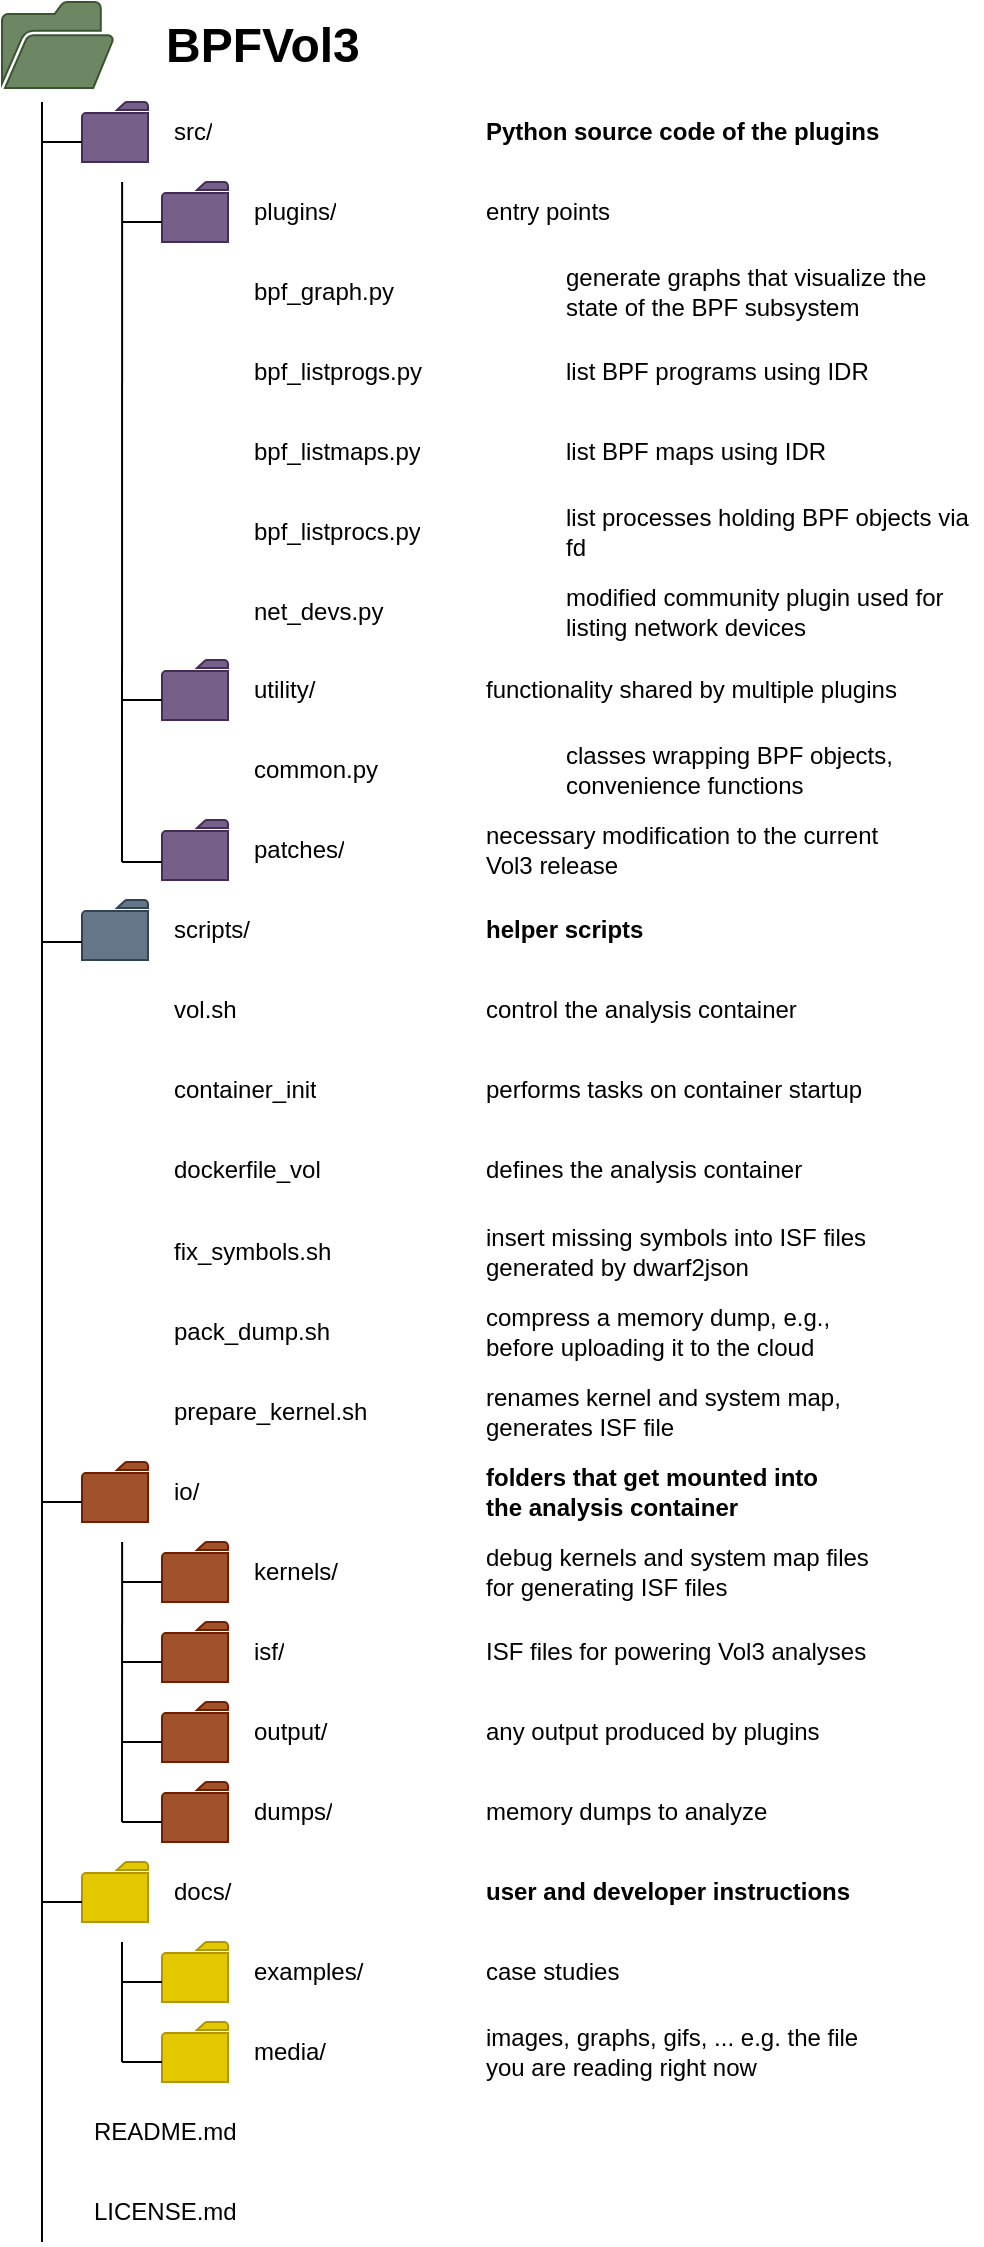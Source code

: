 <mxfile version="21.0.4" type="device"><diagram name="plugin_release_tree" id="cfnKTO3OuvASbIi6d3it"><mxGraphModel dx="572" dy="557" grid="1" gridSize="10" guides="1" tooltips="1" connect="1" arrows="1" fold="1" page="1" pageScale="1" pageWidth="850" pageHeight="1100" math="0" shadow="0"><root><mxCell id="0"/><mxCell id="1" parent="0"/><mxCell id="OVMbeGkQ-LDwa4RJ-QY3-3" value="" style="sketch=0;pointerEvents=1;shadow=0;dashed=0;html=1;labelPosition=center;verticalLabelPosition=bottom;verticalAlign=top;outlineConnect=0;align=center;shape=mxgraph.office.concepts.folder;fillColor=#76608a;fontColor=#ffffff;strokeColor=#432D57;" vertex="1" parent="1"><mxGeometry x="160" y="250" width="33" height="30" as="geometry"/></mxCell><mxCell id="OVMbeGkQ-LDwa4RJ-QY3-5" value="" style="sketch=0;pointerEvents=1;shadow=0;dashed=0;html=1;strokeColor=#432D57;fillColor=#76608a;labelPosition=center;verticalLabelPosition=bottom;verticalAlign=top;outlineConnect=0;align=center;shape=mxgraph.office.concepts.folder;fontColor=#ffffff;" vertex="1" parent="1"><mxGeometry x="200" y="290" width="33" height="30" as="geometry"/></mxCell><mxCell id="OVMbeGkQ-LDwa4RJ-QY3-7" value="0" style="sketch=0;pointerEvents=1;shadow=0;dashed=0;html=1;strokeColor=#432D57;fillColor=#76608a;labelPosition=center;verticalLabelPosition=bottom;verticalAlign=top;outlineConnect=0;align=center;shape=mxgraph.office.concepts.folder;fontColor=#ffffff;" vertex="1" parent="1"><mxGeometry x="200" y="529" width="33" height="30" as="geometry"/></mxCell><mxCell id="OVMbeGkQ-LDwa4RJ-QY3-9" value="bpf_graph.py" style="text;strokeColor=none;fillColor=none;align=left;verticalAlign=middle;spacingLeft=4;spacingRight=4;overflow=hidden;points=[[0,0.5],[1,0.5]];portConstraint=eastwest;rotatable=0;whiteSpace=wrap;html=1;" vertex="1" parent="1"><mxGeometry x="240" y="330" width="137" height="30" as="geometry"/></mxCell><mxCell id="OVMbeGkQ-LDwa4RJ-QY3-10" value="bpf_listprogs.py" style="text;strokeColor=none;fillColor=none;align=left;verticalAlign=middle;spacingLeft=4;spacingRight=4;overflow=hidden;points=[[0,0.5],[1,0.5]];portConstraint=eastwest;rotatable=0;whiteSpace=wrap;html=1;" vertex="1" parent="1"><mxGeometry x="240" y="370" width="137" height="30" as="geometry"/></mxCell><mxCell id="OVMbeGkQ-LDwa4RJ-QY3-11" value="bpf_listmaps.py" style="text;strokeColor=none;fillColor=none;align=left;verticalAlign=middle;spacingLeft=4;spacingRight=4;overflow=hidden;points=[[0,0.5],[1,0.5]];portConstraint=eastwest;rotatable=0;whiteSpace=wrap;html=1;" vertex="1" parent="1"><mxGeometry x="240" y="410" width="137" height="30" as="geometry"/></mxCell><mxCell id="OVMbeGkQ-LDwa4RJ-QY3-12" value="bpf_listprocs.py" style="text;strokeColor=none;fillColor=none;align=left;verticalAlign=middle;spacingLeft=4;spacingRight=4;overflow=hidden;points=[[0,0.5],[1,0.5]];portConstraint=eastwest;rotatable=0;whiteSpace=wrap;html=1;" vertex="1" parent="1"><mxGeometry x="240" y="450" width="137" height="30" as="geometry"/></mxCell><mxCell id="OVMbeGkQ-LDwa4RJ-QY3-13" value="common.py" style="text;strokeColor=none;fillColor=none;align=left;verticalAlign=middle;spacingLeft=4;spacingRight=4;overflow=hidden;points=[[0,0.5],[1,0.5]];portConstraint=eastwest;rotatable=0;whiteSpace=wrap;html=1;" vertex="1" parent="1"><mxGeometry x="240" y="569" width="137" height="30" as="geometry"/></mxCell><mxCell id="OVMbeGkQ-LDwa4RJ-QY3-17" value="" style="sketch=0;pointerEvents=1;shadow=0;dashed=0;html=1;strokeColor=#314354;fillColor=#647687;labelPosition=center;verticalLabelPosition=bottom;verticalAlign=top;outlineConnect=0;align=center;shape=mxgraph.office.concepts.folder;fontColor=#ffffff;" vertex="1" parent="1"><mxGeometry x="160" y="649" width="33" height="30" as="geometry"/></mxCell><mxCell id="OVMbeGkQ-LDwa4RJ-QY3-19" value="src/" style="text;strokeColor=none;fillColor=none;align=left;verticalAlign=middle;spacingLeft=4;spacingRight=4;overflow=hidden;points=[[0,0.5],[1,0.5]];portConstraint=eastwest;rotatable=0;whiteSpace=wrap;html=1;" vertex="1" parent="1"><mxGeometry x="200" y="250" width="80" height="30" as="geometry"/></mxCell><mxCell id="OVMbeGkQ-LDwa4RJ-QY3-20" value="plugins/" style="text;strokeColor=none;fillColor=none;align=left;verticalAlign=middle;spacingLeft=4;spacingRight=4;overflow=hidden;points=[[0,0.5],[1,0.5]];portConstraint=eastwest;rotatable=0;whiteSpace=wrap;html=1;" vertex="1" parent="1"><mxGeometry x="240" y="290" width="80" height="30" as="geometry"/></mxCell><mxCell id="OVMbeGkQ-LDwa4RJ-QY3-21" value="scripts/" style="text;strokeColor=none;fillColor=none;align=left;verticalAlign=middle;spacingLeft=4;spacingRight=4;overflow=hidden;points=[[0,0.5],[1,0.5]];portConstraint=eastwest;rotatable=0;whiteSpace=wrap;html=1;" vertex="1" parent="1"><mxGeometry x="200" y="649" width="80" height="30" as="geometry"/></mxCell><mxCell id="OVMbeGkQ-LDwa4RJ-QY3-22" value="utility/" style="text;strokeColor=none;fillColor=none;align=left;verticalAlign=middle;spacingLeft=4;spacingRight=4;overflow=hidden;points=[[0,0.5],[1,0.5]];portConstraint=eastwest;rotatable=0;whiteSpace=wrap;html=1;" vertex="1" parent="1"><mxGeometry x="240" y="529" width="80" height="30" as="geometry"/></mxCell><mxCell id="OVMbeGkQ-LDwa4RJ-QY3-23" value="vol.sh" style="text;strokeColor=none;fillColor=none;align=left;verticalAlign=middle;spacingLeft=4;spacingRight=4;overflow=hidden;points=[[0,0.5],[1,0.5]];portConstraint=eastwest;rotatable=0;whiteSpace=wrap;html=1;" vertex="1" parent="1"><mxGeometry x="200" y="689" width="137" height="30" as="geometry"/></mxCell><mxCell id="OVMbeGkQ-LDwa4RJ-QY3-24" value="container_init" style="text;strokeColor=none;fillColor=none;align=left;verticalAlign=middle;spacingLeft=4;spacingRight=4;overflow=hidden;points=[[0,0.5],[1,0.5]];portConstraint=eastwest;rotatable=0;whiteSpace=wrap;html=1;" vertex="1" parent="1"><mxGeometry x="200" y="729" width="137" height="30" as="geometry"/></mxCell><mxCell id="OVMbeGkQ-LDwa4RJ-QY3-25" value="" style="sketch=0;pointerEvents=1;shadow=0;dashed=0;html=1;strokeColor=#6D1F00;fillColor=#a0522d;labelPosition=center;verticalLabelPosition=bottom;verticalAlign=top;outlineConnect=0;align=center;shape=mxgraph.office.concepts.folder;fontColor=#ffffff;" vertex="1" parent="1"><mxGeometry x="160" y="930" width="33" height="30" as="geometry"/></mxCell><mxCell id="OVMbeGkQ-LDwa4RJ-QY3-27" value="io/" style="text;strokeColor=none;fillColor=none;align=left;verticalAlign=middle;spacingLeft=4;spacingRight=4;overflow=hidden;points=[[0,0.5],[1,0.5]];portConstraint=eastwest;rotatable=0;whiteSpace=wrap;html=1;" vertex="1" parent="1"><mxGeometry x="200" y="930" width="80" height="30" as="geometry"/></mxCell><mxCell id="OVMbeGkQ-LDwa4RJ-QY3-28" value="" style="sketch=0;pointerEvents=1;shadow=0;dashed=0;html=1;strokeColor=#6D1F00;fillColor=#a0522d;labelPosition=center;verticalLabelPosition=bottom;verticalAlign=top;outlineConnect=0;align=center;shape=mxgraph.office.concepts.folder;fontColor=#ffffff;" vertex="1" parent="1"><mxGeometry x="200" y="970" width="33" height="30" as="geometry"/></mxCell><mxCell id="OVMbeGkQ-LDwa4RJ-QY3-29" value="kernels/" style="text;strokeColor=none;fillColor=none;align=left;verticalAlign=middle;spacingLeft=4;spacingRight=4;overflow=hidden;points=[[0,0.5],[1,0.5]];portConstraint=eastwest;rotatable=0;whiteSpace=wrap;html=1;" vertex="1" parent="1"><mxGeometry x="240" y="970" width="80" height="30" as="geometry"/></mxCell><mxCell id="OVMbeGkQ-LDwa4RJ-QY3-30" value="" style="sketch=0;pointerEvents=1;shadow=0;dashed=0;html=1;strokeColor=#6D1F00;fillColor=#a0522d;labelPosition=center;verticalLabelPosition=bottom;verticalAlign=top;outlineConnect=0;align=center;shape=mxgraph.office.concepts.folder;fontColor=#ffffff;" vertex="1" parent="1"><mxGeometry x="200" y="1010" width="33" height="30" as="geometry"/></mxCell><mxCell id="OVMbeGkQ-LDwa4RJ-QY3-31" value="isf/" style="text;strokeColor=none;fillColor=none;align=left;verticalAlign=middle;spacingLeft=4;spacingRight=4;overflow=hidden;points=[[0,0.5],[1,0.5]];portConstraint=eastwest;rotatable=0;whiteSpace=wrap;html=1;" vertex="1" parent="1"><mxGeometry x="240" y="1010" width="80" height="30" as="geometry"/></mxCell><mxCell id="OVMbeGkQ-LDwa4RJ-QY3-34" value="" style="sketch=0;pointerEvents=1;shadow=0;dashed=0;html=1;strokeColor=#6D1F00;fillColor=#a0522d;labelPosition=center;verticalLabelPosition=bottom;verticalAlign=top;outlineConnect=0;align=center;shape=mxgraph.office.concepts.folder;fontColor=#ffffff;" vertex="1" parent="1"><mxGeometry x="200" y="1050" width="33" height="30" as="geometry"/></mxCell><mxCell id="OVMbeGkQ-LDwa4RJ-QY3-35" value="output/" style="text;strokeColor=none;fillColor=none;align=left;verticalAlign=middle;spacingLeft=4;spacingRight=4;overflow=hidden;points=[[0,0.5],[1,0.5]];portConstraint=eastwest;rotatable=0;whiteSpace=wrap;html=1;" vertex="1" parent="1"><mxGeometry x="240" y="1050" width="80" height="30" as="geometry"/></mxCell><mxCell id="OVMbeGkQ-LDwa4RJ-QY3-36" value="" style="sketch=0;pointerEvents=1;shadow=0;dashed=0;html=1;strokeColor=#3A5431;fillColor=#6d8764;labelPosition=center;verticalLabelPosition=bottom;verticalAlign=top;outlineConnect=0;align=center;shape=mxgraph.office.concepts.folder_open;fontColor=#ffffff;" vertex="1" parent="1"><mxGeometry x="120" y="200" width="56" height="43" as="geometry"/></mxCell><mxCell id="OVMbeGkQ-LDwa4RJ-QY3-37" value="" style="sketch=0;pointerEvents=1;shadow=0;dashed=0;html=1;strokeColor=#432D57;fillColor=#76608a;labelPosition=center;verticalLabelPosition=bottom;verticalAlign=top;outlineConnect=0;align=center;shape=mxgraph.office.concepts.folder;fontColor=#ffffff;" vertex="1" parent="1"><mxGeometry x="200" y="609" width="33" height="30" as="geometry"/></mxCell><mxCell id="OVMbeGkQ-LDwa4RJ-QY3-38" value="patches/" style="text;strokeColor=none;fillColor=none;align=left;verticalAlign=middle;spacingLeft=4;spacingRight=4;overflow=hidden;points=[[0,0.5],[1,0.5]];portConstraint=eastwest;rotatable=0;whiteSpace=wrap;html=1;" vertex="1" parent="1"><mxGeometry x="240" y="609" width="80" height="30" as="geometry"/></mxCell><mxCell id="OVMbeGkQ-LDwa4RJ-QY3-40" value="folders that get mounted into the analysis container" style="text;html=1;strokeColor=none;fillColor=none;align=left;verticalAlign=middle;whiteSpace=wrap;rounded=0;fontStyle=1" vertex="1" parent="1"><mxGeometry x="360" y="930" width="180" height="30" as="geometry"/></mxCell><mxCell id="OVMbeGkQ-LDwa4RJ-QY3-41" value="debug kernels and system map files for generating ISF files" style="text;html=1;strokeColor=none;fillColor=none;align=left;verticalAlign=middle;whiteSpace=wrap;rounded=0;" vertex="1" parent="1"><mxGeometry x="360" y="970" width="210" height="30" as="geometry"/></mxCell><mxCell id="OVMbeGkQ-LDwa4RJ-QY3-42" value="ISF files for powering Vol3 analyses" style="text;html=1;strokeColor=none;fillColor=none;align=left;verticalAlign=middle;whiteSpace=wrap;rounded=0;" vertex="1" parent="1"><mxGeometry x="360" y="1010" width="210" height="30" as="geometry"/></mxCell><mxCell id="OVMbeGkQ-LDwa4RJ-QY3-43" value="any output produced by plugins" style="text;html=1;strokeColor=none;fillColor=none;align=left;verticalAlign=middle;whiteSpace=wrap;rounded=0;" vertex="1" parent="1"><mxGeometry x="360" y="1050" width="210" height="30" as="geometry"/></mxCell><mxCell id="OVMbeGkQ-LDwa4RJ-QY3-44" value="helper scripts" style="text;html=1;strokeColor=none;fillColor=none;align=left;verticalAlign=middle;whiteSpace=wrap;rounded=0;fontStyle=1" vertex="1" parent="1"><mxGeometry x="360" y="649" width="210" height="30" as="geometry"/></mxCell><mxCell id="OVMbeGkQ-LDwa4RJ-QY3-45" value="control the analysis container" style="text;html=1;strokeColor=none;fillColor=none;align=left;verticalAlign=middle;whiteSpace=wrap;rounded=0;" vertex="1" parent="1"><mxGeometry x="360" y="689" width="210" height="30" as="geometry"/></mxCell><mxCell id="OVMbeGkQ-LDwa4RJ-QY3-46" value="performs tasks on container startup" style="text;html=1;strokeColor=none;fillColor=none;align=left;verticalAlign=middle;whiteSpace=wrap;rounded=0;" vertex="1" parent="1"><mxGeometry x="360" y="729" width="210" height="30" as="geometry"/></mxCell><mxCell id="OVMbeGkQ-LDwa4RJ-QY3-47" value="necessary modification to the current Vol3 release" style="text;html=1;strokeColor=none;fillColor=none;align=left;verticalAlign=middle;whiteSpace=wrap;rounded=0;" vertex="1" parent="1"><mxGeometry x="360" y="609" width="210" height="30" as="geometry"/></mxCell><mxCell id="OVMbeGkQ-LDwa4RJ-QY3-48" value="functionality shared by multiple plugins" style="text;html=1;strokeColor=none;fillColor=none;align=left;verticalAlign=middle;whiteSpace=wrap;rounded=0;fontStyle=0" vertex="1" parent="1"><mxGeometry x="360" y="529" width="210" height="30" as="geometry"/></mxCell><mxCell id="OVMbeGkQ-LDwa4RJ-QY3-49" value="classes wrapping BPF objects,&amp;nbsp; convenience functions" style="text;html=1;strokeColor=none;fillColor=none;align=left;verticalAlign=middle;whiteSpace=wrap;rounded=0;" vertex="1" parent="1"><mxGeometry x="400" y="569" width="210" height="30" as="geometry"/></mxCell><mxCell id="OVMbeGkQ-LDwa4RJ-QY3-50" value="entry points" style="text;html=1;strokeColor=none;fillColor=none;align=left;verticalAlign=middle;whiteSpace=wrap;rounded=0;fontStyle=0" vertex="1" parent="1"><mxGeometry x="360" y="290" width="210" height="30" as="geometry"/></mxCell><mxCell id="OVMbeGkQ-LDwa4RJ-QY3-51" value="Python source code of the plugins" style="text;html=1;strokeColor=none;fillColor=none;align=left;verticalAlign=middle;whiteSpace=wrap;rounded=0;fontStyle=1" vertex="1" parent="1"><mxGeometry x="360" y="250" width="210" height="30" as="geometry"/></mxCell><mxCell id="OVMbeGkQ-LDwa4RJ-QY3-52" value="generate graphs that visualize the state of the BPF subsystem" style="text;html=1;strokeColor=none;fillColor=none;align=left;verticalAlign=middle;whiteSpace=wrap;rounded=0;" vertex="1" parent="1"><mxGeometry x="400" y="330" width="210" height="30" as="geometry"/></mxCell><mxCell id="OVMbeGkQ-LDwa4RJ-QY3-53" value="list BPF programs using IDR" style="text;html=1;strokeColor=none;fillColor=none;align=left;verticalAlign=middle;whiteSpace=wrap;rounded=0;" vertex="1" parent="1"><mxGeometry x="400" y="370" width="210" height="30" as="geometry"/></mxCell><mxCell id="OVMbeGkQ-LDwa4RJ-QY3-54" value="list BPF maps using IDR" style="text;html=1;strokeColor=none;fillColor=none;align=left;verticalAlign=middle;whiteSpace=wrap;rounded=0;" vertex="1" parent="1"><mxGeometry x="400" y="410" width="210" height="30" as="geometry"/></mxCell><mxCell id="OVMbeGkQ-LDwa4RJ-QY3-55" value="list processes holding BPF objects via fd" style="text;html=1;strokeColor=none;fillColor=none;align=left;verticalAlign=middle;whiteSpace=wrap;rounded=0;" vertex="1" parent="1"><mxGeometry x="400" y="450" width="210" height="30" as="geometry"/></mxCell><mxCell id="OVMbeGkQ-LDwa4RJ-QY3-57" value="dockerfile_vol" style="text;strokeColor=none;fillColor=none;align=left;verticalAlign=middle;spacingLeft=4;spacingRight=4;overflow=hidden;points=[[0,0.5],[1,0.5]];portConstraint=eastwest;rotatable=0;whiteSpace=wrap;html=1;" vertex="1" parent="1"><mxGeometry x="200" y="769" width="220" height="30" as="geometry"/></mxCell><mxCell id="OVMbeGkQ-LDwa4RJ-QY3-59" value="" style="sketch=0;pointerEvents=1;shadow=0;dashed=0;html=1;strokeColor=#6D1F00;fillColor=#a0522d;labelPosition=center;verticalLabelPosition=bottom;verticalAlign=top;outlineConnect=0;align=center;shape=mxgraph.office.concepts.folder;fontColor=#ffffff;" vertex="1" parent="1"><mxGeometry x="200" y="1090" width="33" height="30" as="geometry"/></mxCell><mxCell id="OVMbeGkQ-LDwa4RJ-QY3-60" value="dumps/" style="text;strokeColor=none;fillColor=none;align=left;verticalAlign=middle;spacingLeft=4;spacingRight=4;overflow=hidden;points=[[0,0.5],[1,0.5]];portConstraint=eastwest;rotatable=0;whiteSpace=wrap;html=1;" vertex="1" parent="1"><mxGeometry x="240" y="1090" width="80" height="30" as="geometry"/></mxCell><mxCell id="OVMbeGkQ-LDwa4RJ-QY3-61" value="memory dumps to analyze" style="text;html=1;strokeColor=none;fillColor=none;align=left;verticalAlign=middle;whiteSpace=wrap;rounded=0;" vertex="1" parent="1"><mxGeometry x="360" y="1090" width="210" height="30" as="geometry"/></mxCell><mxCell id="OVMbeGkQ-LDwa4RJ-QY3-62" value="" style="sketch=0;pointerEvents=1;shadow=0;dashed=0;html=1;strokeColor=#B09500;fillColor=#e3c800;labelPosition=center;verticalLabelPosition=bottom;verticalAlign=top;outlineConnect=0;align=center;shape=mxgraph.office.concepts.folder;fontColor=#000000;" vertex="1" parent="1"><mxGeometry x="160" y="1130" width="33" height="30" as="geometry"/></mxCell><mxCell id="OVMbeGkQ-LDwa4RJ-QY3-63" value="docs/" style="text;strokeColor=none;fillColor=none;align=left;verticalAlign=middle;spacingLeft=4;spacingRight=4;overflow=hidden;points=[[0,0.5],[1,0.5]];portConstraint=eastwest;rotatable=0;whiteSpace=wrap;html=1;" vertex="1" parent="1"><mxGeometry x="200" y="1130" width="80" height="30" as="geometry"/></mxCell><mxCell id="OVMbeGkQ-LDwa4RJ-QY3-65" value="" style="sketch=0;pointerEvents=1;shadow=0;dashed=0;html=1;strokeColor=#B09500;fillColor=#e3c800;labelPosition=center;verticalLabelPosition=bottom;verticalAlign=top;outlineConnect=0;align=center;shape=mxgraph.office.concepts.folder;fontColor=#000000;" vertex="1" parent="1"><mxGeometry x="200" y="1170" width="33" height="30" as="geometry"/></mxCell><mxCell id="OVMbeGkQ-LDwa4RJ-QY3-66" value="examples/" style="text;strokeColor=none;fillColor=none;align=left;verticalAlign=middle;spacingLeft=4;spacingRight=4;overflow=hidden;points=[[0,0.5],[1,0.5]];portConstraint=eastwest;rotatable=0;whiteSpace=wrap;html=1;" vertex="1" parent="1"><mxGeometry x="240" y="1170" width="80" height="30" as="geometry"/></mxCell><mxCell id="OVMbeGkQ-LDwa4RJ-QY3-67" value="user and developer instructions" style="text;html=1;strokeColor=none;fillColor=none;align=left;verticalAlign=middle;whiteSpace=wrap;rounded=0;fontStyle=1" vertex="1" parent="1"><mxGeometry x="360" y="1130" width="210" height="30" as="geometry"/></mxCell><mxCell id="OVMbeGkQ-LDwa4RJ-QY3-68" value="case studies" style="text;html=1;strokeColor=none;fillColor=none;align=left;verticalAlign=middle;whiteSpace=wrap;rounded=0;" vertex="1" parent="1"><mxGeometry x="360" y="1170" width="210" height="30" as="geometry"/></mxCell><mxCell id="OVMbeGkQ-LDwa4RJ-QY3-91" style="edgeStyle=orthogonalEdgeStyle;rounded=0;orthogonalLoop=1;jettySize=auto;html=1;strokeColor=none;" edge="1" parent="1" source="OVMbeGkQ-LDwa4RJ-QY3-69"><mxGeometry relative="1" as="geometry"><mxPoint x="140" y="1270" as="targetPoint"/></mxGeometry></mxCell><mxCell id="OVMbeGkQ-LDwa4RJ-QY3-69" value="README.md" style="text;strokeColor=none;fillColor=none;align=left;verticalAlign=middle;spacingLeft=4;spacingRight=4;overflow=hidden;points=[[0,0.5],[1,0.5]];portConstraint=eastwest;rotatable=0;whiteSpace=wrap;html=1;" vertex="1" parent="1"><mxGeometry x="160" y="1250" width="220" height="30" as="geometry"/></mxCell><mxCell id="OVMbeGkQ-LDwa4RJ-QY3-70" value="LICENSE.md" style="text;strokeColor=none;fillColor=none;align=left;verticalAlign=middle;spacingLeft=4;spacingRight=4;overflow=hidden;points=[[0,0.5],[1,0.5]];portConstraint=eastwest;rotatable=0;whiteSpace=wrap;html=1;" vertex="1" parent="1"><mxGeometry x="160" y="1290" width="220" height="30" as="geometry"/></mxCell><mxCell id="OVMbeGkQ-LDwa4RJ-QY3-71" value="images, graphs, gifs, ... e.g. the file you are reading right now" style="text;html=1;strokeColor=none;fillColor=none;align=left;verticalAlign=middle;whiteSpace=wrap;rounded=0;" vertex="1" parent="1"><mxGeometry x="360" y="1210" width="210" height="30" as="geometry"/></mxCell><mxCell id="OVMbeGkQ-LDwa4RJ-QY3-72" value="defines the analysis container" style="text;html=1;strokeColor=none;fillColor=none;align=left;verticalAlign=middle;whiteSpace=wrap;rounded=0;" vertex="1" parent="1"><mxGeometry x="360" y="769" width="210" height="30" as="geometry"/></mxCell><mxCell id="OVMbeGkQ-LDwa4RJ-QY3-73" value="" style="sketch=0;pointerEvents=1;shadow=0;dashed=0;html=1;strokeColor=#B09500;fillColor=#e3c800;labelPosition=center;verticalLabelPosition=bottom;verticalAlign=top;outlineConnect=0;align=center;shape=mxgraph.office.concepts.folder;fontColor=#000000;" vertex="1" parent="1"><mxGeometry x="200" y="1210" width="33" height="30" as="geometry"/></mxCell><mxCell id="OVMbeGkQ-LDwa4RJ-QY3-74" value="media/" style="text;strokeColor=none;fillColor=none;align=left;verticalAlign=middle;spacingLeft=4;spacingRight=4;overflow=hidden;points=[[0,0.5],[1,0.5]];portConstraint=eastwest;rotatable=0;whiteSpace=wrap;html=1;" vertex="1" parent="1"><mxGeometry x="240" y="1210" width="80" height="30" as="geometry"/></mxCell><mxCell id="OVMbeGkQ-LDwa4RJ-QY3-75" value="BPFVol3" style="text;html=1;strokeColor=none;fillColor=none;align=left;verticalAlign=middle;whiteSpace=wrap;rounded=0;fontSize=24;fontStyle=1" vertex="1" parent="1"><mxGeometry x="200" y="206.5" width="60" height="30" as="geometry"/></mxCell><mxCell id="OVMbeGkQ-LDwa4RJ-QY3-76" value="net_devs.py" style="text;strokeColor=none;fillColor=none;align=left;verticalAlign=middle;spacingLeft=4;spacingRight=4;overflow=hidden;points=[[0,0.5],[1,0.5]];portConstraint=eastwest;rotatable=0;whiteSpace=wrap;html=1;" vertex="1" parent="1"><mxGeometry x="240" y="490" width="137" height="30" as="geometry"/></mxCell><mxCell id="OVMbeGkQ-LDwa4RJ-QY3-77" value="modified community plugin used for listing network devices" style="text;html=1;strokeColor=none;fillColor=none;align=left;verticalAlign=middle;whiteSpace=wrap;rounded=0;" vertex="1" parent="1"><mxGeometry x="400" y="490" width="210" height="30" as="geometry"/></mxCell><mxCell id="OVMbeGkQ-LDwa4RJ-QY3-78" value="fix_symbols.sh" style="text;strokeColor=none;fillColor=none;align=left;verticalAlign=middle;spacingLeft=4;spacingRight=4;overflow=hidden;points=[[0,0.5],[1,0.5]];portConstraint=eastwest;rotatable=0;whiteSpace=wrap;html=1;" vertex="1" parent="1"><mxGeometry x="200" y="810" width="220" height="30" as="geometry"/></mxCell><mxCell id="OVMbeGkQ-LDwa4RJ-QY3-79" value="insert missing symbols into ISF files generated by dwarf2json" style="text;html=1;strokeColor=none;fillColor=none;align=left;verticalAlign=middle;whiteSpace=wrap;rounded=0;" vertex="1" parent="1"><mxGeometry x="360" y="810" width="210" height="30" as="geometry"/></mxCell><mxCell id="OVMbeGkQ-LDwa4RJ-QY3-80" value="pack_dump.sh" style="text;strokeColor=none;fillColor=none;align=left;verticalAlign=middle;spacingLeft=4;spacingRight=4;overflow=hidden;points=[[0,0.5],[1,0.5]];portConstraint=eastwest;rotatable=0;whiteSpace=wrap;html=1;" vertex="1" parent="1"><mxGeometry x="200" y="850" width="220" height="30" as="geometry"/></mxCell><mxCell id="OVMbeGkQ-LDwa4RJ-QY3-81" value="compress a memory dump, e.g., before uploading it to the cloud" style="text;html=1;strokeColor=none;fillColor=none;align=left;verticalAlign=middle;whiteSpace=wrap;rounded=0;" vertex="1" parent="1"><mxGeometry x="360" y="850" width="210" height="30" as="geometry"/></mxCell><mxCell id="OVMbeGkQ-LDwa4RJ-QY3-82" value="prepare_kernel.sh" style="text;strokeColor=none;fillColor=none;align=left;verticalAlign=middle;spacingLeft=4;spacingRight=4;overflow=hidden;points=[[0,0.5],[1,0.5]];portConstraint=eastwest;rotatable=0;whiteSpace=wrap;html=1;" vertex="1" parent="1"><mxGeometry x="200" y="890" width="220" height="30" as="geometry"/></mxCell><mxCell id="OVMbeGkQ-LDwa4RJ-QY3-83" value="renames kernel and system map, generates ISF file" style="text;html=1;strokeColor=none;fillColor=none;align=left;verticalAlign=middle;whiteSpace=wrap;rounded=0;" vertex="1" parent="1"><mxGeometry x="360" y="890" width="210" height="30" as="geometry"/></mxCell><mxCell id="OVMbeGkQ-LDwa4RJ-QY3-84" value="" style="endArrow=none;html=1;rounded=0;" edge="1" parent="1"><mxGeometry width="50" height="50" relative="1" as="geometry"><mxPoint x="140" y="250" as="sourcePoint"/><mxPoint x="140" y="1320" as="targetPoint"/></mxGeometry></mxCell><mxCell id="OVMbeGkQ-LDwa4RJ-QY3-86" value="" style="endArrow=none;html=1;rounded=0;" edge="1" parent="1"><mxGeometry width="50" height="50" relative="1" as="geometry"><mxPoint x="160" y="670" as="sourcePoint"/><mxPoint x="140" y="670" as="targetPoint"/></mxGeometry></mxCell><mxCell id="OVMbeGkQ-LDwa4RJ-QY3-87" value="" style="endArrow=none;html=1;rounded=0;" edge="1" parent="1"><mxGeometry width="50" height="50" relative="1" as="geometry"><mxPoint x="160" y="950" as="sourcePoint"/><mxPoint x="140" y="950" as="targetPoint"/></mxGeometry></mxCell><mxCell id="OVMbeGkQ-LDwa4RJ-QY3-89" value="" style="endArrow=none;html=1;rounded=0;" edge="1" parent="1"><mxGeometry width="50" height="50" relative="1" as="geometry"><mxPoint x="160" y="1150" as="sourcePoint"/><mxPoint x="140" y="1150" as="targetPoint"/></mxGeometry></mxCell><mxCell id="OVMbeGkQ-LDwa4RJ-QY3-90" value="" style="endArrow=none;html=1;rounded=0;" edge="1" parent="1"><mxGeometry width="50" height="50" relative="1" as="geometry"><mxPoint x="160" y="270" as="sourcePoint"/><mxPoint x="140" y="270" as="targetPoint"/></mxGeometry></mxCell><mxCell id="OVMbeGkQ-LDwa4RJ-QY3-92" value="" style="endArrow=none;html=1;rounded=0;" edge="1" parent="1"><mxGeometry width="50" height="50" relative="1" as="geometry"><mxPoint x="180.07" y="290" as="sourcePoint"/><mxPoint x="180" y="630" as="targetPoint"/></mxGeometry></mxCell><mxCell id="OVMbeGkQ-LDwa4RJ-QY3-94" value="" style="endArrow=none;html=1;rounded=0;" edge="1" parent="1"><mxGeometry width="50" height="50" relative="1" as="geometry"><mxPoint x="180.07" y="970" as="sourcePoint"/><mxPoint x="180" y="1110" as="targetPoint"/></mxGeometry></mxCell><mxCell id="OVMbeGkQ-LDwa4RJ-QY3-95" value="" style="endArrow=none;html=1;rounded=0;" edge="1" parent="1"><mxGeometry width="50" height="50" relative="1" as="geometry"><mxPoint x="180" y="1170" as="sourcePoint"/><mxPoint x="180" y="1230" as="targetPoint"/></mxGeometry></mxCell><mxCell id="OVMbeGkQ-LDwa4RJ-QY3-97" value="" style="endArrow=none;html=1;rounded=0;" edge="1" parent="1"><mxGeometry width="50" height="50" relative="1" as="geometry"><mxPoint x="200" y="549" as="sourcePoint"/><mxPoint x="180" y="549" as="targetPoint"/></mxGeometry></mxCell><mxCell id="OVMbeGkQ-LDwa4RJ-QY3-98" value="" style="endArrow=none;html=1;rounded=0;" edge="1" parent="1"><mxGeometry width="50" height="50" relative="1" as="geometry"><mxPoint x="200" y="310" as="sourcePoint"/><mxPoint x="180" y="310" as="targetPoint"/></mxGeometry></mxCell><mxCell id="OVMbeGkQ-LDwa4RJ-QY3-99" value="" style="endArrow=none;html=1;rounded=0;" edge="1" parent="1"><mxGeometry width="50" height="50" relative="1" as="geometry"><mxPoint x="200" y="630" as="sourcePoint"/><mxPoint x="180" y="630" as="targetPoint"/></mxGeometry></mxCell><mxCell id="OVMbeGkQ-LDwa4RJ-QY3-100" value="" style="endArrow=none;html=1;rounded=0;" edge="1" parent="1"><mxGeometry width="50" height="50" relative="1" as="geometry"><mxPoint x="200" y="1110" as="sourcePoint"/><mxPoint x="180" y="1110" as="targetPoint"/></mxGeometry></mxCell><mxCell id="OVMbeGkQ-LDwa4RJ-QY3-101" value="" style="endArrow=none;html=1;rounded=0;" edge="1" parent="1"><mxGeometry width="50" height="50" relative="1" as="geometry"><mxPoint x="200" y="1230" as="sourcePoint"/><mxPoint x="180" y="1230" as="targetPoint"/></mxGeometry></mxCell><mxCell id="OVMbeGkQ-LDwa4RJ-QY3-102" value="" style="endArrow=none;html=1;rounded=0;" edge="1" parent="1"><mxGeometry width="50" height="50" relative="1" as="geometry"><mxPoint x="200" y="990" as="sourcePoint"/><mxPoint x="180" y="990" as="targetPoint"/></mxGeometry></mxCell><mxCell id="OVMbeGkQ-LDwa4RJ-QY3-103" value="" style="endArrow=none;html=1;rounded=0;" edge="1" parent="1"><mxGeometry width="50" height="50" relative="1" as="geometry"><mxPoint x="200" y="1070" as="sourcePoint"/><mxPoint x="180" y="1070" as="targetPoint"/></mxGeometry></mxCell><mxCell id="OVMbeGkQ-LDwa4RJ-QY3-104" value="" style="endArrow=none;html=1;rounded=0;" edge="1" parent="1"><mxGeometry width="50" height="50" relative="1" as="geometry"><mxPoint x="200" y="1030" as="sourcePoint"/><mxPoint x="180" y="1030" as="targetPoint"/></mxGeometry></mxCell><mxCell id="OVMbeGkQ-LDwa4RJ-QY3-105" value="" style="endArrow=none;html=1;rounded=0;" edge="1" parent="1"><mxGeometry width="50" height="50" relative="1" as="geometry"><mxPoint x="200" y="1190" as="sourcePoint"/><mxPoint x="180" y="1190" as="targetPoint"/></mxGeometry></mxCell></root></mxGraphModel></diagram></mxfile>